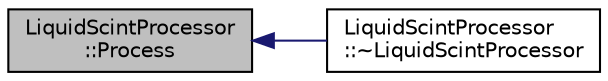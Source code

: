 digraph "LiquidScintProcessor::Process"
{
  edge [fontname="Helvetica",fontsize="10",labelfontname="Helvetica",labelfontsize="10"];
  node [fontname="Helvetica",fontsize="10",shape=record];
  rankdir="LR";
  Node1 [label="LiquidScintProcessor\l::Process",height=0.2,width=0.4,color="black", fillcolor="grey75", style="filled", fontcolor="black"];
  Node1 -> Node2 [dir="back",color="midnightblue",fontsize="10",style="solid",fontname="Helvetica"];
  Node2 [label="LiquidScintProcessor\l::~LiquidScintProcessor",height=0.2,width=0.4,color="black", fillcolor="white", style="filled",URL="$d7/d6b/class_liquid_scint_processor.html#a4d89e8c3779a6903973b8313b063ceb1"];
}
